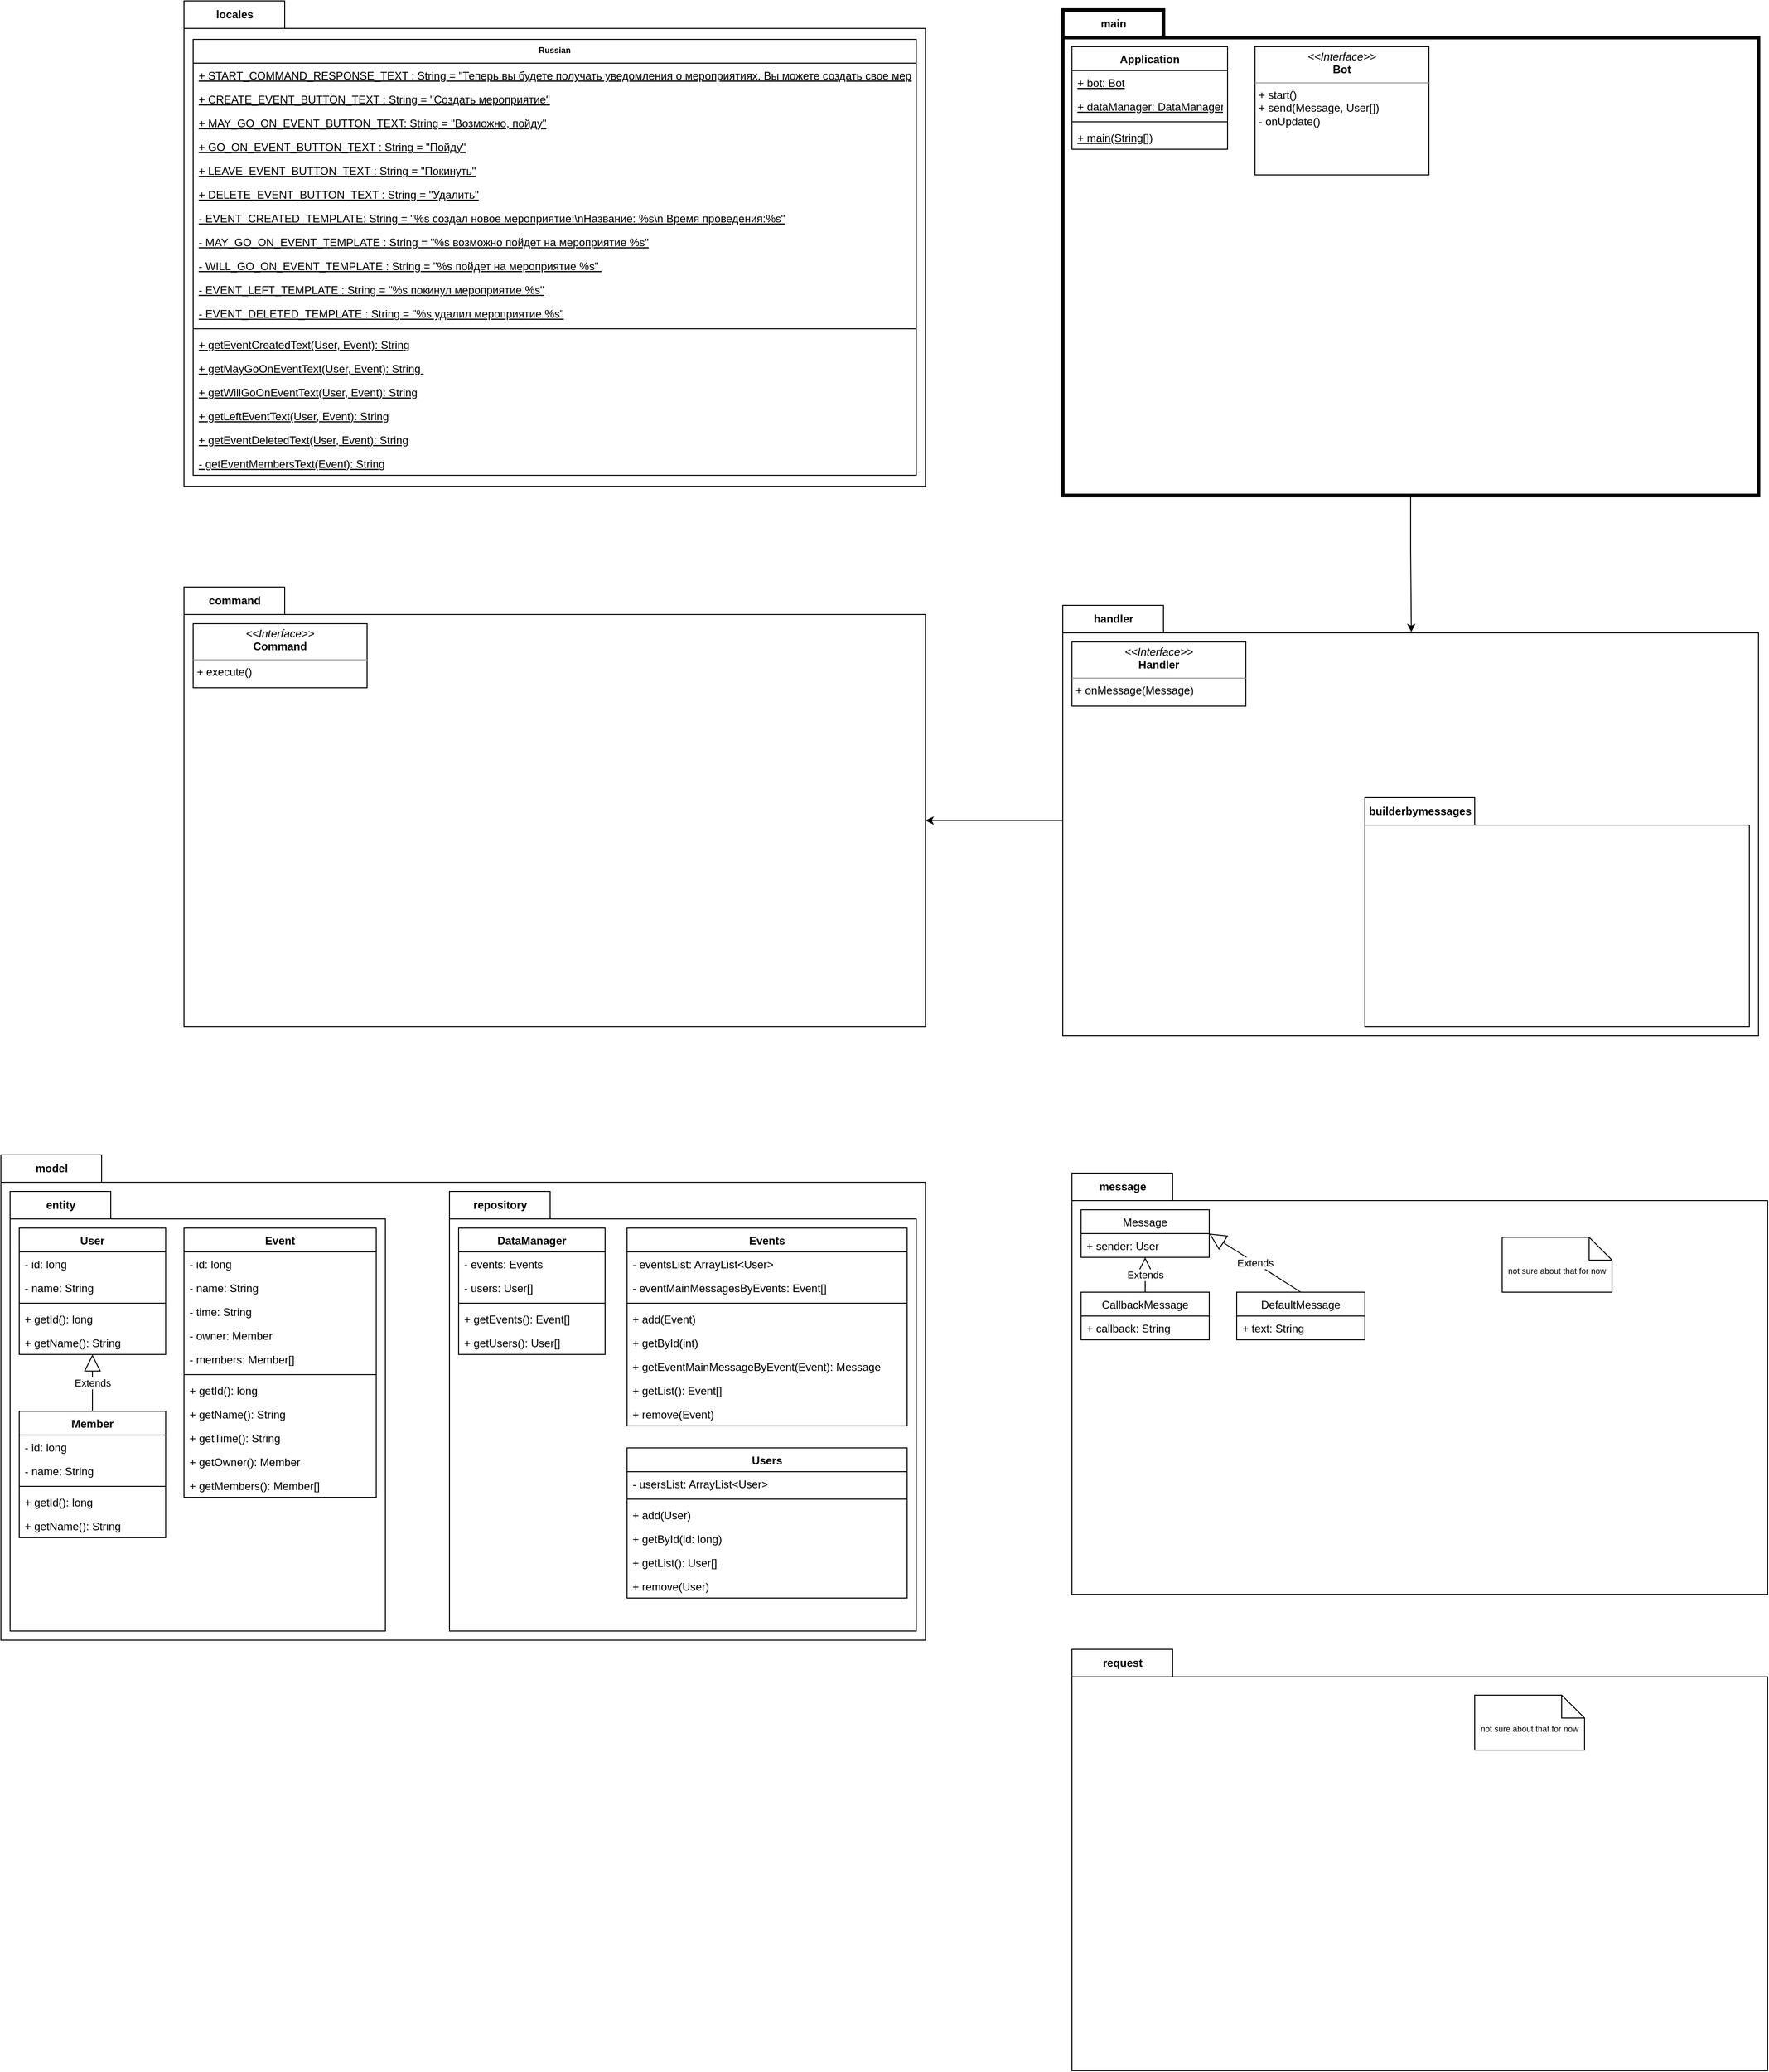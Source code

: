 <mxfile version="14.2.9" type="github">
  <diagram id="Xb4VBxsHIV5QUS3rKN3F" name="Page-1">
    <mxGraphModel dx="3552" dy="2756" grid="1" gridSize="10" guides="1" tooltips="1" connect="1" arrows="1" fold="1" page="1" pageScale="1" pageWidth="827" pageHeight="1169" math="0" shadow="0">
      <root>
        <mxCell id="0" />
        <mxCell id="1" parent="0" />
        <mxCell id="UDVTchjKbU1Y_iN-SW1D-1" value="model" style="shape=folder;fontStyle=1;tabWidth=110;tabHeight=30;tabPosition=left;html=1;boundedLbl=1;labelInHeader=1;container=1;collapsible=0;recursiveResize=0;" vertex="1" parent="1">
          <mxGeometry x="-440" y="480" width="1010" height="530" as="geometry" />
        </mxCell>
        <mxCell id="UDVTchjKbU1Y_iN-SW1D-7" value="repository" style="shape=folder;fontStyle=1;tabWidth=110;tabHeight=30;tabPosition=left;html=1;boundedLbl=1;labelInHeader=1;container=1;collapsible=0;recursiveResize=0;" vertex="1" parent="UDVTchjKbU1Y_iN-SW1D-1">
          <mxGeometry x="490" y="40" width="510" height="480" as="geometry" />
        </mxCell>
        <mxCell id="UDVTchjKbU1Y_iN-SW1D-129" value="DataManager" style="swimlane;fontStyle=1;align=center;verticalAlign=top;childLayout=stackLayout;horizontal=1;startSize=26;horizontalStack=0;resizeParent=1;resizeParentMax=0;resizeLast=0;collapsible=1;marginBottom=0;strokeWidth=1;gradientColor=none;" vertex="1" parent="UDVTchjKbU1Y_iN-SW1D-7">
          <mxGeometry x="10" y="40" width="160" height="138" as="geometry" />
        </mxCell>
        <mxCell id="UDVTchjKbU1Y_iN-SW1D-130" value="- events: Events" style="text;strokeColor=none;fillColor=none;align=left;verticalAlign=top;spacingLeft=4;spacingRight=4;overflow=hidden;rotatable=0;points=[[0,0.5],[1,0.5]];portConstraint=eastwest;fontStyle=0" vertex="1" parent="UDVTchjKbU1Y_iN-SW1D-129">
          <mxGeometry y="26" width="160" height="26" as="geometry" />
        </mxCell>
        <mxCell id="UDVTchjKbU1Y_iN-SW1D-131" value="- users: User[]" style="text;strokeColor=none;fillColor=none;align=left;verticalAlign=top;spacingLeft=4;spacingRight=4;overflow=hidden;rotatable=0;points=[[0,0.5],[1,0.5]];portConstraint=eastwest;fontStyle=0" vertex="1" parent="UDVTchjKbU1Y_iN-SW1D-129">
          <mxGeometry y="52" width="160" height="26" as="geometry" />
        </mxCell>
        <mxCell id="UDVTchjKbU1Y_iN-SW1D-132" value="" style="line;strokeWidth=1;fillColor=none;align=left;verticalAlign=middle;spacingTop=-1;spacingLeft=3;spacingRight=3;rotatable=0;labelPosition=right;points=[];portConstraint=eastwest;" vertex="1" parent="UDVTchjKbU1Y_iN-SW1D-129">
          <mxGeometry y="78" width="160" height="8" as="geometry" />
        </mxCell>
        <mxCell id="UDVTchjKbU1Y_iN-SW1D-133" value="+ getEvents(): Event[]" style="text;strokeColor=none;fillColor=none;align=left;verticalAlign=top;spacingLeft=4;spacingRight=4;overflow=hidden;rotatable=0;points=[[0,0.5],[1,0.5]];portConstraint=eastwest;fontStyle=0" vertex="1" parent="UDVTchjKbU1Y_iN-SW1D-129">
          <mxGeometry y="86" width="160" height="26" as="geometry" />
        </mxCell>
        <mxCell id="UDVTchjKbU1Y_iN-SW1D-134" value="+ getUsers(): User[]" style="text;strokeColor=none;fillColor=none;align=left;verticalAlign=top;spacingLeft=4;spacingRight=4;overflow=hidden;rotatable=0;points=[[0,0.5],[1,0.5]];portConstraint=eastwest;fontStyle=0" vertex="1" parent="UDVTchjKbU1Y_iN-SW1D-129">
          <mxGeometry y="112" width="160" height="26" as="geometry" />
        </mxCell>
        <mxCell id="UDVTchjKbU1Y_iN-SW1D-135" value="Events" style="swimlane;fontStyle=1;align=center;verticalAlign=top;childLayout=stackLayout;horizontal=1;startSize=26;horizontalStack=0;resizeParent=1;resizeParentMax=0;resizeLast=0;collapsible=1;marginBottom=0;strokeWidth=1;gradientColor=none;" vertex="1" parent="UDVTchjKbU1Y_iN-SW1D-7">
          <mxGeometry x="194" y="40" width="306" height="216" as="geometry" />
        </mxCell>
        <mxCell id="UDVTchjKbU1Y_iN-SW1D-136" value="- eventsList: ArrayList&lt;User&gt;" style="text;strokeColor=none;fillColor=none;align=left;verticalAlign=top;spacingLeft=4;spacingRight=4;overflow=hidden;rotatable=0;points=[[0,0.5],[1,0.5]];portConstraint=eastwest;fontStyle=0" vertex="1" parent="UDVTchjKbU1Y_iN-SW1D-135">
          <mxGeometry y="26" width="306" height="26" as="geometry" />
        </mxCell>
        <mxCell id="UDVTchjKbU1Y_iN-SW1D-141" value="- eventMainMessagesByEvents: Event[]" style="text;strokeColor=none;fillColor=none;align=left;verticalAlign=top;spacingLeft=4;spacingRight=4;overflow=hidden;rotatable=0;points=[[0,0.5],[1,0.5]];portConstraint=eastwest;fontStyle=0;labelBorderColor=none;" vertex="1" parent="UDVTchjKbU1Y_iN-SW1D-135">
          <mxGeometry y="52" width="306" height="26" as="geometry" />
        </mxCell>
        <mxCell id="UDVTchjKbU1Y_iN-SW1D-138" value="" style="line;strokeWidth=1;fillColor=none;align=left;verticalAlign=middle;spacingTop=-1;spacingLeft=3;spacingRight=3;rotatable=0;labelPosition=right;points=[];portConstraint=eastwest;" vertex="1" parent="UDVTchjKbU1Y_iN-SW1D-135">
          <mxGeometry y="78" width="306" height="8" as="geometry" />
        </mxCell>
        <mxCell id="UDVTchjKbU1Y_iN-SW1D-139" value="+ add(Event)" style="text;strokeColor=none;fillColor=none;align=left;verticalAlign=top;spacingLeft=4;spacingRight=4;overflow=hidden;rotatable=0;points=[[0,0.5],[1,0.5]];portConstraint=eastwest;fontStyle=0" vertex="1" parent="UDVTchjKbU1Y_iN-SW1D-135">
          <mxGeometry y="86" width="306" height="26" as="geometry" />
        </mxCell>
        <mxCell id="UDVTchjKbU1Y_iN-SW1D-162" value="+ getById(int)" style="text;strokeColor=none;fillColor=none;align=left;verticalAlign=top;spacingLeft=4;spacingRight=4;overflow=hidden;rotatable=0;points=[[0,0.5],[1,0.5]];portConstraint=eastwest;fontStyle=0" vertex="1" parent="UDVTchjKbU1Y_iN-SW1D-135">
          <mxGeometry y="112" width="306" height="26" as="geometry" />
        </mxCell>
        <mxCell id="UDVTchjKbU1Y_iN-SW1D-163" value="+ getEventMainMessageByEvent(Event): Message" style="text;strokeColor=none;fillColor=none;align=left;verticalAlign=top;spacingLeft=4;spacingRight=4;overflow=hidden;rotatable=0;points=[[0,0.5],[1,0.5]];portConstraint=eastwest;fontStyle=0" vertex="1" parent="UDVTchjKbU1Y_iN-SW1D-135">
          <mxGeometry y="138" width="306" height="26" as="geometry" />
        </mxCell>
        <mxCell id="UDVTchjKbU1Y_iN-SW1D-161" value="+ getList(): Event[]" style="text;strokeColor=none;fillColor=none;align=left;verticalAlign=top;spacingLeft=4;spacingRight=4;overflow=hidden;rotatable=0;points=[[0,0.5],[1,0.5]];portConstraint=eastwest;fontStyle=0" vertex="1" parent="UDVTchjKbU1Y_iN-SW1D-135">
          <mxGeometry y="164" width="306" height="26" as="geometry" />
        </mxCell>
        <mxCell id="UDVTchjKbU1Y_iN-SW1D-143" value="+ remove(Event)" style="text;strokeColor=none;fillColor=none;align=left;verticalAlign=top;spacingLeft=4;spacingRight=4;overflow=hidden;rotatable=0;points=[[0,0.5],[1,0.5]];portConstraint=eastwest;fontStyle=0" vertex="1" parent="UDVTchjKbU1Y_iN-SW1D-135">
          <mxGeometry y="190" width="306" height="26" as="geometry" />
        </mxCell>
        <mxCell id="UDVTchjKbU1Y_iN-SW1D-145" value="Users" style="swimlane;fontStyle=1;align=center;verticalAlign=top;childLayout=stackLayout;horizontal=1;startSize=26;horizontalStack=0;resizeParent=1;resizeParentMax=0;resizeLast=0;collapsible=1;marginBottom=0;strokeWidth=1;gradientColor=none;" vertex="1" parent="UDVTchjKbU1Y_iN-SW1D-7">
          <mxGeometry x="194" y="280" width="306" height="164" as="geometry" />
        </mxCell>
        <mxCell id="UDVTchjKbU1Y_iN-SW1D-146" value="- usersList: ArrayList&lt;User&gt;" style="text;strokeColor=none;fillColor=none;align=left;verticalAlign=top;spacingLeft=4;spacingRight=4;overflow=hidden;rotatable=0;points=[[0,0.5],[1,0.5]];portConstraint=eastwest;fontStyle=0" vertex="1" parent="UDVTchjKbU1Y_iN-SW1D-145">
          <mxGeometry y="26" width="306" height="26" as="geometry" />
        </mxCell>
        <mxCell id="UDVTchjKbU1Y_iN-SW1D-148" value="" style="line;strokeWidth=1;fillColor=none;align=left;verticalAlign=middle;spacingTop=-1;spacingLeft=3;spacingRight=3;rotatable=0;labelPosition=right;points=[];portConstraint=eastwest;" vertex="1" parent="UDVTchjKbU1Y_iN-SW1D-145">
          <mxGeometry y="52" width="306" height="8" as="geometry" />
        </mxCell>
        <mxCell id="UDVTchjKbU1Y_iN-SW1D-149" value="+ add(User)" style="text;strokeColor=none;fillColor=none;align=left;verticalAlign=top;spacingLeft=4;spacingRight=4;overflow=hidden;rotatable=0;points=[[0,0.5],[1,0.5]];portConstraint=eastwest;fontStyle=0" vertex="1" parent="UDVTchjKbU1Y_iN-SW1D-145">
          <mxGeometry y="60" width="306" height="26" as="geometry" />
        </mxCell>
        <mxCell id="UDVTchjKbU1Y_iN-SW1D-155" value="+ getById(id: long)" style="text;strokeColor=none;fillColor=none;align=left;verticalAlign=top;spacingLeft=4;spacingRight=4;overflow=hidden;rotatable=0;points=[[0,0.5],[1,0.5]];portConstraint=eastwest;fontStyle=0" vertex="1" parent="UDVTchjKbU1Y_iN-SW1D-145">
          <mxGeometry y="86" width="306" height="26" as="geometry" />
        </mxCell>
        <mxCell id="UDVTchjKbU1Y_iN-SW1D-160" value="+ getList(): User[]" style="text;strokeColor=none;fillColor=none;align=left;verticalAlign=top;spacingLeft=4;spacingRight=4;overflow=hidden;rotatable=0;points=[[0,0.5],[1,0.5]];portConstraint=eastwest;fontStyle=0" vertex="1" parent="UDVTchjKbU1Y_iN-SW1D-145">
          <mxGeometry y="112" width="306" height="26" as="geometry" />
        </mxCell>
        <mxCell id="UDVTchjKbU1Y_iN-SW1D-152" value="+ remove(User)" style="text;strokeColor=none;fillColor=none;align=left;verticalAlign=top;spacingLeft=4;spacingRight=4;overflow=hidden;rotatable=0;points=[[0,0.5],[1,0.5]];portConstraint=eastwest;fontStyle=0" vertex="1" parent="UDVTchjKbU1Y_iN-SW1D-145">
          <mxGeometry y="138" width="306" height="26" as="geometry" />
        </mxCell>
        <mxCell id="UDVTchjKbU1Y_iN-SW1D-6" value="entity" style="shape=folder;fontStyle=1;tabWidth=110;tabHeight=30;tabPosition=left;html=1;boundedLbl=1;labelInHeader=1;container=1;collapsible=0;recursiveResize=0;" vertex="1" parent="UDVTchjKbU1Y_iN-SW1D-1">
          <mxGeometry x="10" y="40" width="410" height="480" as="geometry" />
        </mxCell>
        <mxCell id="UDVTchjKbU1Y_iN-SW1D-54" value="User" style="swimlane;fontStyle=1;align=center;verticalAlign=top;childLayout=stackLayout;horizontal=1;startSize=26;horizontalStack=0;resizeParent=1;resizeParentMax=0;resizeLast=0;collapsible=1;marginBottom=0;strokeWidth=1;gradientColor=none;" vertex="1" parent="UDVTchjKbU1Y_iN-SW1D-6">
          <mxGeometry x="10" y="40" width="160" height="138" as="geometry" />
        </mxCell>
        <mxCell id="UDVTchjKbU1Y_iN-SW1D-55" value="- id: long" style="text;strokeColor=none;fillColor=none;align=left;verticalAlign=top;spacingLeft=4;spacingRight=4;overflow=hidden;rotatable=0;points=[[0,0.5],[1,0.5]];portConstraint=eastwest;fontStyle=0" vertex="1" parent="UDVTchjKbU1Y_iN-SW1D-54">
          <mxGeometry y="26" width="160" height="26" as="geometry" />
        </mxCell>
        <mxCell id="UDVTchjKbU1Y_iN-SW1D-59" value="- name: String" style="text;strokeColor=none;fillColor=none;align=left;verticalAlign=top;spacingLeft=4;spacingRight=4;overflow=hidden;rotatable=0;points=[[0,0.5],[1,0.5]];portConstraint=eastwest;fontStyle=0" vertex="1" parent="UDVTchjKbU1Y_iN-SW1D-54">
          <mxGeometry y="52" width="160" height="26" as="geometry" />
        </mxCell>
        <mxCell id="UDVTchjKbU1Y_iN-SW1D-57" value="" style="line;strokeWidth=1;fillColor=none;align=left;verticalAlign=middle;spacingTop=-1;spacingLeft=3;spacingRight=3;rotatable=0;labelPosition=right;points=[];portConstraint=eastwest;" vertex="1" parent="UDVTchjKbU1Y_iN-SW1D-54">
          <mxGeometry y="78" width="160" height="8" as="geometry" />
        </mxCell>
        <mxCell id="UDVTchjKbU1Y_iN-SW1D-58" value="+ getId(): long" style="text;strokeColor=none;fillColor=none;align=left;verticalAlign=top;spacingLeft=4;spacingRight=4;overflow=hidden;rotatable=0;points=[[0,0.5],[1,0.5]];portConstraint=eastwest;fontStyle=0" vertex="1" parent="UDVTchjKbU1Y_iN-SW1D-54">
          <mxGeometry y="86" width="160" height="26" as="geometry" />
        </mxCell>
        <mxCell id="UDVTchjKbU1Y_iN-SW1D-62" value="+ getName(): String" style="text;strokeColor=none;fillColor=none;align=left;verticalAlign=top;spacingLeft=4;spacingRight=4;overflow=hidden;rotatable=0;points=[[0,0.5],[1,0.5]];portConstraint=eastwest;fontStyle=0" vertex="1" parent="UDVTchjKbU1Y_iN-SW1D-54">
          <mxGeometry y="112" width="160" height="26" as="geometry" />
        </mxCell>
        <mxCell id="UDVTchjKbU1Y_iN-SW1D-63" value="Event" style="swimlane;fontStyle=1;align=center;verticalAlign=top;childLayout=stackLayout;horizontal=1;startSize=26;horizontalStack=0;resizeParent=1;resizeParentMax=0;resizeLast=0;collapsible=1;marginBottom=0;strokeWidth=1;gradientColor=none;" vertex="1" parent="UDVTchjKbU1Y_iN-SW1D-6">
          <mxGeometry x="190" y="40" width="210" height="294" as="geometry">
            <mxRectangle x="190" y="40" width="60" height="26" as="alternateBounds" />
          </mxGeometry>
        </mxCell>
        <mxCell id="UDVTchjKbU1Y_iN-SW1D-64" value="- id: long" style="text;strokeColor=none;fillColor=none;align=left;verticalAlign=top;spacingLeft=4;spacingRight=4;overflow=hidden;rotatable=0;points=[[0,0.5],[1,0.5]];portConstraint=eastwest;fontStyle=0" vertex="1" parent="UDVTchjKbU1Y_iN-SW1D-63">
          <mxGeometry y="26" width="210" height="26" as="geometry" />
        </mxCell>
        <mxCell id="UDVTchjKbU1Y_iN-SW1D-65" value="- name: String" style="text;strokeColor=none;fillColor=none;align=left;verticalAlign=top;spacingLeft=4;spacingRight=4;overflow=hidden;rotatable=0;points=[[0,0.5],[1,0.5]];portConstraint=eastwest;fontStyle=0" vertex="1" parent="UDVTchjKbU1Y_iN-SW1D-63">
          <mxGeometry y="52" width="210" height="26" as="geometry" />
        </mxCell>
        <mxCell id="UDVTchjKbU1Y_iN-SW1D-69" value="- time: String" style="text;strokeColor=none;fillColor=none;align=left;verticalAlign=top;spacingLeft=4;spacingRight=4;overflow=hidden;rotatable=0;points=[[0,0.5],[1,0.5]];portConstraint=eastwest;fontStyle=0" vertex="1" parent="UDVTchjKbU1Y_iN-SW1D-63">
          <mxGeometry y="78" width="210" height="26" as="geometry" />
        </mxCell>
        <mxCell id="UDVTchjKbU1Y_iN-SW1D-70" value="- owner: Member" style="text;strokeColor=none;fillColor=none;align=left;verticalAlign=top;spacingLeft=4;spacingRight=4;overflow=hidden;rotatable=0;points=[[0,0.5],[1,0.5]];portConstraint=eastwest;fontStyle=0" vertex="1" parent="UDVTchjKbU1Y_iN-SW1D-63">
          <mxGeometry y="104" width="210" height="26" as="geometry" />
        </mxCell>
        <mxCell id="UDVTchjKbU1Y_iN-SW1D-90" value="- members: Member[]" style="text;strokeColor=none;fillColor=none;align=left;verticalAlign=top;spacingLeft=4;spacingRight=4;overflow=hidden;rotatable=0;points=[[0,0.5],[1,0.5]];portConstraint=eastwest;fontStyle=0" vertex="1" parent="UDVTchjKbU1Y_iN-SW1D-63">
          <mxGeometry y="130" width="210" height="26" as="geometry" />
        </mxCell>
        <mxCell id="UDVTchjKbU1Y_iN-SW1D-66" value="" style="line;strokeWidth=1;fillColor=none;align=left;verticalAlign=middle;spacingTop=-1;spacingLeft=3;spacingRight=3;rotatable=0;labelPosition=right;points=[];portConstraint=eastwest;" vertex="1" parent="UDVTchjKbU1Y_iN-SW1D-63">
          <mxGeometry y="156" width="210" height="8" as="geometry" />
        </mxCell>
        <mxCell id="UDVTchjKbU1Y_iN-SW1D-67" value="+ getId(): long" style="text;strokeColor=none;fillColor=none;align=left;verticalAlign=top;spacingLeft=4;spacingRight=4;overflow=hidden;rotatable=0;points=[[0,0.5],[1,0.5]];portConstraint=eastwest;fontStyle=0" vertex="1" parent="UDVTchjKbU1Y_iN-SW1D-63">
          <mxGeometry y="164" width="210" height="26" as="geometry" />
        </mxCell>
        <mxCell id="UDVTchjKbU1Y_iN-SW1D-68" value="+ getName(): String" style="text;strokeColor=none;fillColor=none;align=left;verticalAlign=top;spacingLeft=4;spacingRight=4;overflow=hidden;rotatable=0;points=[[0,0.5],[1,0.5]];portConstraint=eastwest;fontStyle=0" vertex="1" parent="UDVTchjKbU1Y_iN-SW1D-63">
          <mxGeometry y="190" width="210" height="26" as="geometry" />
        </mxCell>
        <mxCell id="UDVTchjKbU1Y_iN-SW1D-91" value="+ getTime(): String" style="text;strokeColor=none;fillColor=none;align=left;verticalAlign=top;spacingLeft=4;spacingRight=4;overflow=hidden;rotatable=0;points=[[0,0.5],[1,0.5]];portConstraint=eastwest;fontStyle=0" vertex="1" parent="UDVTchjKbU1Y_iN-SW1D-63">
          <mxGeometry y="216" width="210" height="26" as="geometry" />
        </mxCell>
        <mxCell id="UDVTchjKbU1Y_iN-SW1D-92" value="+ getOwner(): Member" style="text;strokeColor=none;fillColor=none;align=left;verticalAlign=top;spacingLeft=4;spacingRight=4;overflow=hidden;rotatable=0;points=[[0,0.5],[1,0.5]];portConstraint=eastwest;fontStyle=0" vertex="1" parent="UDVTchjKbU1Y_iN-SW1D-63">
          <mxGeometry y="242" width="210" height="26" as="geometry" />
        </mxCell>
        <mxCell id="UDVTchjKbU1Y_iN-SW1D-93" value="+ getMembers(): Member[]" style="text;strokeColor=none;fillColor=none;align=left;verticalAlign=top;spacingLeft=4;spacingRight=4;overflow=hidden;rotatable=0;points=[[0,0.5],[1,0.5]];portConstraint=eastwest;fontStyle=0" vertex="1" parent="UDVTchjKbU1Y_iN-SW1D-63">
          <mxGeometry y="268" width="210" height="26" as="geometry" />
        </mxCell>
        <mxCell id="UDVTchjKbU1Y_iN-SW1D-108" value="Member" style="swimlane;fontStyle=1;align=center;verticalAlign=top;childLayout=stackLayout;horizontal=1;startSize=26;horizontalStack=0;resizeParent=1;resizeParentMax=0;resizeLast=0;collapsible=1;marginBottom=0;strokeWidth=1;gradientColor=none;" vertex="1" parent="UDVTchjKbU1Y_iN-SW1D-6">
          <mxGeometry x="10" y="240" width="160" height="138" as="geometry" />
        </mxCell>
        <mxCell id="UDVTchjKbU1Y_iN-SW1D-109" value="- id: long" style="text;strokeColor=none;fillColor=none;align=left;verticalAlign=top;spacingLeft=4;spacingRight=4;overflow=hidden;rotatable=0;points=[[0,0.5],[1,0.5]];portConstraint=eastwest;fontStyle=0" vertex="1" parent="UDVTchjKbU1Y_iN-SW1D-108">
          <mxGeometry y="26" width="160" height="26" as="geometry" />
        </mxCell>
        <mxCell id="UDVTchjKbU1Y_iN-SW1D-110" value="- name: String" style="text;strokeColor=none;fillColor=none;align=left;verticalAlign=top;spacingLeft=4;spacingRight=4;overflow=hidden;rotatable=0;points=[[0,0.5],[1,0.5]];portConstraint=eastwest;fontStyle=0" vertex="1" parent="UDVTchjKbU1Y_iN-SW1D-108">
          <mxGeometry y="52" width="160" height="26" as="geometry" />
        </mxCell>
        <mxCell id="UDVTchjKbU1Y_iN-SW1D-111" value="" style="line;strokeWidth=1;fillColor=none;align=left;verticalAlign=middle;spacingTop=-1;spacingLeft=3;spacingRight=3;rotatable=0;labelPosition=right;points=[];portConstraint=eastwest;" vertex="1" parent="UDVTchjKbU1Y_iN-SW1D-108">
          <mxGeometry y="78" width="160" height="8" as="geometry" />
        </mxCell>
        <mxCell id="UDVTchjKbU1Y_iN-SW1D-112" value="+ getId(): long" style="text;strokeColor=none;fillColor=none;align=left;verticalAlign=top;spacingLeft=4;spacingRight=4;overflow=hidden;rotatable=0;points=[[0,0.5],[1,0.5]];portConstraint=eastwest;fontStyle=0" vertex="1" parent="UDVTchjKbU1Y_iN-SW1D-108">
          <mxGeometry y="86" width="160" height="26" as="geometry" />
        </mxCell>
        <mxCell id="UDVTchjKbU1Y_iN-SW1D-113" value="+ getName(): String" style="text;strokeColor=none;fillColor=none;align=left;verticalAlign=top;spacingLeft=4;spacingRight=4;overflow=hidden;rotatable=0;points=[[0,0.5],[1,0.5]];portConstraint=eastwest;fontStyle=0" vertex="1" parent="UDVTchjKbU1Y_iN-SW1D-108">
          <mxGeometry y="112" width="160" height="26" as="geometry" />
        </mxCell>
        <mxCell id="UDVTchjKbU1Y_iN-SW1D-116" value="Extends" style="endArrow=block;endSize=16;endFill=0;html=1;exitX=0.5;exitY=0;exitDx=0;exitDy=0;entryX=0.5;entryY=1;entryDx=0;entryDy=0;" edge="1" parent="UDVTchjKbU1Y_iN-SW1D-6" source="UDVTchjKbU1Y_iN-SW1D-108" target="UDVTchjKbU1Y_iN-SW1D-54">
          <mxGeometry width="160" relative="1" as="geometry">
            <mxPoint x="150" y="190" as="sourcePoint" />
            <mxPoint x="310" y="190" as="targetPoint" />
          </mxGeometry>
        </mxCell>
        <mxCell id="UDVTchjKbU1Y_iN-SW1D-3" value="command" style="shape=folder;fontStyle=1;tabWidth=110;tabHeight=30;tabPosition=left;html=1;boundedLbl=1;labelInHeader=1;container=1;collapsible=0;recursiveResize=0;" vertex="1" parent="1">
          <mxGeometry x="-240" y="-140" width="810" height="480" as="geometry" />
        </mxCell>
        <mxCell id="UDVTchjKbU1Y_iN-SW1D-42" value="&lt;p style=&quot;margin: 0px ; margin-top: 4px ; text-align: center&quot;&gt;&lt;i&gt;&amp;lt;&amp;lt;Interface&amp;gt;&amp;gt;&lt;/i&gt;&lt;br&gt;&lt;b&gt;Command&lt;/b&gt;&lt;/p&gt;&lt;hr size=&quot;1&quot;&gt;&lt;p style=&quot;margin: 0px ; margin-left: 4px&quot;&gt;&lt;/p&gt;&lt;p style=&quot;margin: 0px ; margin-left: 4px&quot;&gt;+ execute()&lt;/p&gt;" style="verticalAlign=top;align=left;overflow=fill;fontSize=12;fontFamily=Helvetica;html=1;strokeWidth=1;gradientColor=none;" vertex="1" parent="UDVTchjKbU1Y_iN-SW1D-3">
          <mxGeometry x="10" y="40" width="190" height="70" as="geometry" />
        </mxCell>
        <mxCell id="UDVTchjKbU1Y_iN-SW1D-4" value="message" style="shape=folder;fontStyle=1;tabWidth=110;tabHeight=30;tabPosition=left;html=1;boundedLbl=1;labelInHeader=1;container=1;collapsible=0;recursiveResize=0;" vertex="1" parent="1">
          <mxGeometry x="730" y="500" width="760" height="460" as="geometry" />
        </mxCell>
        <mxCell id="UDVTchjKbU1Y_iN-SW1D-27" value="Message" style="swimlane;fontStyle=0;childLayout=stackLayout;horizontal=1;startSize=26;fillColor=none;horizontalStack=0;resizeParent=1;resizeParentMax=0;resizeLast=0;collapsible=1;marginBottom=0;strokeWidth=1;" vertex="1" parent="UDVTchjKbU1Y_iN-SW1D-4">
          <mxGeometry x="10" y="40" width="140" height="52" as="geometry" />
        </mxCell>
        <mxCell id="UDVTchjKbU1Y_iN-SW1D-28" value="+ sender: User" style="text;strokeColor=none;fillColor=none;align=left;verticalAlign=top;spacingLeft=4;spacingRight=4;overflow=hidden;rotatable=0;points=[[0,0.5],[1,0.5]];portConstraint=eastwest;" vertex="1" parent="UDVTchjKbU1Y_iN-SW1D-27">
          <mxGeometry y="26" width="140" height="26" as="geometry" />
        </mxCell>
        <mxCell id="UDVTchjKbU1Y_iN-SW1D-31" value="DefaultMessage" style="swimlane;fontStyle=0;childLayout=stackLayout;horizontal=1;startSize=26;fillColor=none;horizontalStack=0;resizeParent=1;resizeParentMax=0;resizeLast=0;collapsible=1;marginBottom=0;strokeWidth=1;" vertex="1" parent="UDVTchjKbU1Y_iN-SW1D-4">
          <mxGeometry x="180" y="130" width="140" height="52" as="geometry" />
        </mxCell>
        <mxCell id="UDVTchjKbU1Y_iN-SW1D-33" value="+ text: String" style="text;strokeColor=none;fillColor=none;align=left;verticalAlign=top;spacingLeft=4;spacingRight=4;overflow=hidden;rotatable=0;points=[[0,0.5],[1,0.5]];portConstraint=eastwest;" vertex="1" parent="UDVTchjKbU1Y_iN-SW1D-31">
          <mxGeometry y="26" width="140" height="26" as="geometry" />
        </mxCell>
        <mxCell id="UDVTchjKbU1Y_iN-SW1D-35" value="CallbackMessage" style="swimlane;fontStyle=0;childLayout=stackLayout;horizontal=1;startSize=26;fillColor=none;horizontalStack=0;resizeParent=1;resizeParentMax=0;resizeLast=0;collapsible=1;marginBottom=0;strokeWidth=1;" vertex="1" parent="UDVTchjKbU1Y_iN-SW1D-4">
          <mxGeometry x="10" y="130" width="140" height="52" as="geometry" />
        </mxCell>
        <mxCell id="UDVTchjKbU1Y_iN-SW1D-37" value="+ callback: String" style="text;strokeColor=none;fillColor=none;align=left;verticalAlign=top;spacingLeft=4;spacingRight=4;overflow=hidden;rotatable=0;points=[[0,0.5],[1,0.5]];portConstraint=eastwest;" vertex="1" parent="UDVTchjKbU1Y_iN-SW1D-35">
          <mxGeometry y="26" width="140" height="26" as="geometry" />
        </mxCell>
        <mxCell id="UDVTchjKbU1Y_iN-SW1D-39" value="Extends" style="endArrow=block;endSize=16;endFill=0;html=1;exitX=0.5;exitY=0;exitDx=0;exitDy=0;entryX=1;entryY=0.5;entryDx=0;entryDy=0;" edge="1" parent="UDVTchjKbU1Y_iN-SW1D-4" source="UDVTchjKbU1Y_iN-SW1D-31" target="UDVTchjKbU1Y_iN-SW1D-27">
          <mxGeometry width="160" relative="1" as="geometry">
            <mxPoint x="240" y="65.76" as="sourcePoint" />
            <mxPoint x="400" y="65.76" as="targetPoint" />
          </mxGeometry>
        </mxCell>
        <mxCell id="UDVTchjKbU1Y_iN-SW1D-40" value="Extends" style="endArrow=block;endSize=16;endFill=0;html=1;exitX=0.5;exitY=0;exitDx=0;exitDy=0;entryX=0.5;entryY=1;entryDx=0;entryDy=0;" edge="1" parent="UDVTchjKbU1Y_iN-SW1D-4" source="UDVTchjKbU1Y_iN-SW1D-35" target="UDVTchjKbU1Y_iN-SW1D-27">
          <mxGeometry width="160" relative="1" as="geometry">
            <mxPoint x="260" y="130" as="sourcePoint" />
            <mxPoint x="160" y="76.0" as="targetPoint" />
          </mxGeometry>
        </mxCell>
        <mxCell id="UDVTchjKbU1Y_iN-SW1D-164" value="not sure about that for now" style="shape=note2;boundedLbl=1;whiteSpace=wrap;html=1;size=25;verticalAlign=top;align=center;strokeWidth=1;gradientColor=none;fontSize=9;" vertex="1" parent="UDVTchjKbU1Y_iN-SW1D-4">
          <mxGeometry x="470" y="70" width="120" height="60" as="geometry" />
        </mxCell>
        <mxCell id="UDVTchjKbU1Y_iN-SW1D-21" style="edgeStyle=orthogonalEdgeStyle;rounded=0;orthogonalLoop=1;jettySize=auto;html=1;entryX=0;entryY=0;entryDx=810;entryDy=255;entryPerimeter=0;" edge="1" parent="1" source="UDVTchjKbU1Y_iN-SW1D-5" target="UDVTchjKbU1Y_iN-SW1D-3">
          <mxGeometry relative="1" as="geometry" />
        </mxCell>
        <mxCell id="UDVTchjKbU1Y_iN-SW1D-5" value="handler" style="shape=folder;fontStyle=1;tabWidth=110;tabHeight=30;tabPosition=left;html=1;boundedLbl=1;labelInHeader=1;container=1;collapsible=0;recursiveResize=0;" vertex="1" parent="1">
          <mxGeometry x="720" y="-120" width="760" height="470" as="geometry" />
        </mxCell>
        <mxCell id="UDVTchjKbU1Y_iN-SW1D-12" value="builderbymessages" style="shape=folder;fontStyle=1;tabWidth=120;tabHeight=30;tabPosition=left;html=1;boundedLbl=1;labelInHeader=1;container=1;collapsible=0;recursiveResize=0;" vertex="1" parent="UDVTchjKbU1Y_iN-SW1D-5">
          <mxGeometry x="330" y="210" width="420" height="250" as="geometry" />
        </mxCell>
        <mxCell id="UDVTchjKbU1Y_iN-SW1D-26" value="&lt;p style=&quot;margin: 0px ; margin-top: 4px ; text-align: center&quot;&gt;&lt;i&gt;&amp;lt;&amp;lt;Interface&amp;gt;&amp;gt;&lt;/i&gt;&lt;br&gt;&lt;b&gt;Handler&lt;/b&gt;&lt;/p&gt;&lt;hr size=&quot;1&quot;&gt;&lt;p style=&quot;margin: 0px ; margin-left: 4px&quot;&gt;&lt;span&gt;+ onMessage(Message)&lt;/span&gt;&lt;br&gt;&lt;/p&gt;" style="verticalAlign=top;align=left;overflow=fill;fontSize=12;fontFamily=Helvetica;html=1;strokeWidth=1;gradientColor=none;" vertex="1" parent="UDVTchjKbU1Y_iN-SW1D-5">
          <mxGeometry x="10" y="40" width="190" height="70" as="geometry" />
        </mxCell>
        <mxCell id="UDVTchjKbU1Y_iN-SW1D-16" value="locales" style="shape=folder;fontStyle=1;tabWidth=110;tabHeight=30;tabPosition=left;html=1;boundedLbl=1;labelInHeader=1;container=1;collapsible=0;recursiveResize=0;" vertex="1" parent="1">
          <mxGeometry x="-240" y="-780" width="810" height="530" as="geometry" />
        </mxCell>
        <mxCell id="UDVTchjKbU1Y_iN-SW1D-172" value="Russian" style="swimlane;fontStyle=1;align=center;verticalAlign=top;childLayout=stackLayout;horizontal=1;startSize=26;horizontalStack=0;resizeParent=1;resizeParentMax=0;resizeLast=0;collapsible=1;marginBottom=0;strokeWidth=1;gradientColor=none;fontSize=9;" vertex="1" parent="UDVTchjKbU1Y_iN-SW1D-16">
          <mxGeometry x="10" y="42" width="790" height="476" as="geometry" />
        </mxCell>
        <mxCell id="UDVTchjKbU1Y_iN-SW1D-173" value="+ START_COMMAND_RESPONSE_TEXT : String = &quot;Теперь вы будете получать уведомления о мероприятиях. Вы можете создать свое мероприятие используя кнопку \&quot;Создать мероприятие\&quot;" style="text;strokeColor=none;fillColor=none;align=left;verticalAlign=top;spacingLeft=4;spacingRight=4;overflow=hidden;rotatable=0;points=[[0,0.5],[1,0.5]];portConstraint=eastwest;fontStyle=4" vertex="1" parent="UDVTchjKbU1Y_iN-SW1D-172">
          <mxGeometry y="26" width="790" height="26" as="geometry" />
        </mxCell>
        <mxCell id="UDVTchjKbU1Y_iN-SW1D-176" value="+ CREATE_EVENT_BUTTON_TEXT : String = &quot;Создать мероприятие&quot;" style="text;strokeColor=none;fillColor=none;align=left;verticalAlign=top;spacingLeft=4;spacingRight=4;overflow=hidden;rotatable=0;points=[[0,0.5],[1,0.5]];portConstraint=eastwest;fontStyle=4" vertex="1" parent="UDVTchjKbU1Y_iN-SW1D-172">
          <mxGeometry y="52" width="790" height="26" as="geometry" />
        </mxCell>
        <mxCell id="UDVTchjKbU1Y_iN-SW1D-180" value="+ MAY_GO_ON_EVENT_BUTTON_TEXT: String = &quot;Возможно, пойду&quot;" style="text;strokeColor=none;fillColor=none;align=left;verticalAlign=top;spacingLeft=4;spacingRight=4;overflow=hidden;rotatable=0;points=[[0,0.5],[1,0.5]];portConstraint=eastwest;fontStyle=4" vertex="1" parent="UDVTchjKbU1Y_iN-SW1D-172">
          <mxGeometry y="78" width="790" height="26" as="geometry" />
        </mxCell>
        <mxCell id="UDVTchjKbU1Y_iN-SW1D-179" value="+ GO_ON_EVENT_BUTTON_TEXT : String = &quot;Пойду&quot;" style="text;strokeColor=none;fillColor=none;align=left;verticalAlign=top;spacingLeft=4;spacingRight=4;overflow=hidden;rotatable=0;points=[[0,0.5],[1,0.5]];portConstraint=eastwest;fontStyle=4" vertex="1" parent="UDVTchjKbU1Y_iN-SW1D-172">
          <mxGeometry y="104" width="790" height="26" as="geometry" />
        </mxCell>
        <mxCell id="UDVTchjKbU1Y_iN-SW1D-178" value="+ LEAVE_EVENT_BUTTON_TEXT : String = &quot;Покинуть&quot;" style="text;strokeColor=none;fillColor=none;align=left;verticalAlign=top;spacingLeft=4;spacingRight=4;overflow=hidden;rotatable=0;points=[[0,0.5],[1,0.5]];portConstraint=eastwest;fontStyle=4" vertex="1" parent="UDVTchjKbU1Y_iN-SW1D-172">
          <mxGeometry y="130" width="790" height="26" as="geometry" />
        </mxCell>
        <mxCell id="UDVTchjKbU1Y_iN-SW1D-177" value="+ DELETE_EVENT_BUTTON_TEXT : String = &quot;Удалить&quot;" style="text;strokeColor=none;fillColor=none;align=left;verticalAlign=top;spacingLeft=4;spacingRight=4;overflow=hidden;rotatable=0;points=[[0,0.5],[1,0.5]];portConstraint=eastwest;fontStyle=4" vertex="1" parent="UDVTchjKbU1Y_iN-SW1D-172">
          <mxGeometry y="156" width="790" height="26" as="geometry" />
        </mxCell>
        <mxCell id="UDVTchjKbU1Y_iN-SW1D-184" value="- EVENT_CREATED_TEMPLATE: String = &quot;%s создал новое мероприятие!\nНазвание: %s\n Время проведения:%s&quot;" style="text;strokeColor=none;fillColor=none;align=left;verticalAlign=top;spacingLeft=4;spacingRight=4;overflow=hidden;rotatable=0;points=[[0,0.5],[1,0.5]];portConstraint=eastwest;fontStyle=4" vertex="1" parent="UDVTchjKbU1Y_iN-SW1D-172">
          <mxGeometry y="182" width="790" height="26" as="geometry" />
        </mxCell>
        <mxCell id="UDVTchjKbU1Y_iN-SW1D-182" value="- MAY_GO_ON_EVENT_TEMPLATE : String = &quot;%s возможно пойдет на мероприятие %s&quot;" style="text;strokeColor=none;fillColor=none;align=left;verticalAlign=top;spacingLeft=4;spacingRight=4;overflow=hidden;rotatable=0;points=[[0,0.5],[1,0.5]];portConstraint=eastwest;fontStyle=4" vertex="1" parent="UDVTchjKbU1Y_iN-SW1D-172">
          <mxGeometry y="208" width="790" height="26" as="geometry" />
        </mxCell>
        <mxCell id="UDVTchjKbU1Y_iN-SW1D-181" value="- WILL_GO_ON_EVENT_TEMPLATE : String = &quot;%s пойдет на мероприятие %s&quot; " style="text;strokeColor=none;fillColor=none;align=left;verticalAlign=top;spacingLeft=4;spacingRight=4;overflow=hidden;rotatable=0;points=[[0,0.5],[1,0.5]];portConstraint=eastwest;fontStyle=4" vertex="1" parent="UDVTchjKbU1Y_iN-SW1D-172">
          <mxGeometry y="234" width="790" height="26" as="geometry" />
        </mxCell>
        <mxCell id="UDVTchjKbU1Y_iN-SW1D-183" value="- EVENT_LEFT_TEMPLATE : String = &quot;%s покинул мероприятие %s&quot;" style="text;strokeColor=none;fillColor=none;align=left;verticalAlign=top;spacingLeft=4;spacingRight=4;overflow=hidden;rotatable=0;points=[[0,0.5],[1,0.5]];portConstraint=eastwest;fontStyle=4" vertex="1" parent="UDVTchjKbU1Y_iN-SW1D-172">
          <mxGeometry y="260" width="790" height="26" as="geometry" />
        </mxCell>
        <mxCell id="UDVTchjKbU1Y_iN-SW1D-185" value="- EVENT_DELETED_TEMPLATE : String = &quot;%s удалил мероприятие %s&quot;" style="text;strokeColor=none;fillColor=none;align=left;verticalAlign=top;spacingLeft=4;spacingRight=4;overflow=hidden;rotatable=0;points=[[0,0.5],[1,0.5]];portConstraint=eastwest;fontStyle=4" vertex="1" parent="UDVTchjKbU1Y_iN-SW1D-172">
          <mxGeometry y="286" width="790" height="26" as="geometry" />
        </mxCell>
        <mxCell id="UDVTchjKbU1Y_iN-SW1D-174" value="" style="line;strokeWidth=1;fillColor=none;align=left;verticalAlign=middle;spacingTop=-1;spacingLeft=3;spacingRight=3;rotatable=0;labelPosition=right;points=[];portConstraint=eastwest;" vertex="1" parent="UDVTchjKbU1Y_iN-SW1D-172">
          <mxGeometry y="312" width="790" height="8" as="geometry" />
        </mxCell>
        <mxCell id="UDVTchjKbU1Y_iN-SW1D-175" value="+ getEventCreatedText(User, Event): String" style="text;strokeColor=none;fillColor=none;align=left;verticalAlign=top;spacingLeft=4;spacingRight=4;overflow=hidden;rotatable=0;points=[[0,0.5],[1,0.5]];portConstraint=eastwest;fontStyle=4" vertex="1" parent="UDVTchjKbU1Y_iN-SW1D-172">
          <mxGeometry y="320" width="790" height="26" as="geometry" />
        </mxCell>
        <mxCell id="UDVTchjKbU1Y_iN-SW1D-186" value="+ getMayGoOnEventText(User, Event): String " style="text;strokeColor=none;fillColor=none;align=left;verticalAlign=top;spacingLeft=4;spacingRight=4;overflow=hidden;rotatable=0;points=[[0,0.5],[1,0.5]];portConstraint=eastwest;fontStyle=4" vertex="1" parent="UDVTchjKbU1Y_iN-SW1D-172">
          <mxGeometry y="346" width="790" height="26" as="geometry" />
        </mxCell>
        <mxCell id="UDVTchjKbU1Y_iN-SW1D-189" value="+ getWillGoOnEventText(User, Event): String" style="text;strokeColor=none;fillColor=none;align=left;verticalAlign=top;spacingLeft=4;spacingRight=4;overflow=hidden;rotatable=0;points=[[0,0.5],[1,0.5]];portConstraint=eastwest;fontStyle=4" vertex="1" parent="UDVTchjKbU1Y_iN-SW1D-172">
          <mxGeometry y="372" width="790" height="26" as="geometry" />
        </mxCell>
        <mxCell id="UDVTchjKbU1Y_iN-SW1D-187" value="+ getLeftEventText(User, Event): String" style="text;strokeColor=none;fillColor=none;align=left;verticalAlign=top;spacingLeft=4;spacingRight=4;overflow=hidden;rotatable=0;points=[[0,0.5],[1,0.5]];portConstraint=eastwest;fontStyle=4" vertex="1" parent="UDVTchjKbU1Y_iN-SW1D-172">
          <mxGeometry y="398" width="790" height="26" as="geometry" />
        </mxCell>
        <mxCell id="UDVTchjKbU1Y_iN-SW1D-188" value="+ getEventDeletedText(User, Event): String" style="text;strokeColor=none;fillColor=none;align=left;verticalAlign=top;spacingLeft=4;spacingRight=4;overflow=hidden;rotatable=0;points=[[0,0.5],[1,0.5]];portConstraint=eastwest;fontStyle=4" vertex="1" parent="UDVTchjKbU1Y_iN-SW1D-172">
          <mxGeometry y="424" width="790" height="26" as="geometry" />
        </mxCell>
        <mxCell id="UDVTchjKbU1Y_iN-SW1D-190" value="- getEventMembersText(Event): String" style="text;strokeColor=none;fillColor=none;align=left;verticalAlign=top;spacingLeft=4;spacingRight=4;overflow=hidden;rotatable=0;points=[[0,0.5],[1,0.5]];portConstraint=eastwest;fontStyle=4" vertex="1" parent="UDVTchjKbU1Y_iN-SW1D-172">
          <mxGeometry y="450" width="790" height="26" as="geometry" />
        </mxCell>
        <mxCell id="UDVTchjKbU1Y_iN-SW1D-20" style="edgeStyle=orthogonalEdgeStyle;rounded=0;orthogonalLoop=1;jettySize=auto;html=1;entryX=0.501;entryY=0.062;entryDx=0;entryDy=0;entryPerimeter=0;" edge="1" parent="1" source="UDVTchjKbU1Y_iN-SW1D-17" target="UDVTchjKbU1Y_iN-SW1D-5">
          <mxGeometry relative="1" as="geometry" />
        </mxCell>
        <mxCell id="UDVTchjKbU1Y_iN-SW1D-17" value="main" style="shape=folder;fontStyle=1;tabWidth=110;tabHeight=30;tabPosition=left;html=1;boundedLbl=1;labelInHeader=1;container=1;collapsible=0;recursiveResize=0;strokeWidth=4;" vertex="1" parent="1">
          <mxGeometry x="720" y="-770" width="760" height="530" as="geometry" />
        </mxCell>
        <mxCell id="UDVTchjKbU1Y_iN-SW1D-43" value="Application" style="swimlane;fontStyle=1;align=center;verticalAlign=top;childLayout=stackLayout;horizontal=1;startSize=26;horizontalStack=0;resizeParent=1;resizeParentMax=0;resizeLast=0;collapsible=1;marginBottom=0;strokeWidth=1;gradientColor=none;" vertex="1" parent="UDVTchjKbU1Y_iN-SW1D-17">
          <mxGeometry x="10" y="40" width="170" height="112" as="geometry" />
        </mxCell>
        <mxCell id="UDVTchjKbU1Y_iN-SW1D-47" value="+ bot: Bot" style="text;strokeColor=none;fillColor=none;align=left;verticalAlign=top;spacingLeft=4;spacingRight=4;overflow=hidden;rotatable=0;points=[[0,0.5],[1,0.5]];portConstraint=eastwest;fontStyle=4" vertex="1" parent="UDVTchjKbU1Y_iN-SW1D-43">
          <mxGeometry y="26" width="170" height="26" as="geometry" />
        </mxCell>
        <mxCell id="UDVTchjKbU1Y_iN-SW1D-44" value="+ dataManager: DataManager" style="text;strokeColor=none;fillColor=none;align=left;verticalAlign=top;spacingLeft=4;spacingRight=4;overflow=hidden;rotatable=0;points=[[0,0.5],[1,0.5]];portConstraint=eastwest;fontStyle=4" vertex="1" parent="UDVTchjKbU1Y_iN-SW1D-43">
          <mxGeometry y="52" width="170" height="26" as="geometry" />
        </mxCell>
        <mxCell id="UDVTchjKbU1Y_iN-SW1D-45" value="" style="line;strokeWidth=1;fillColor=none;align=left;verticalAlign=middle;spacingTop=-1;spacingLeft=3;spacingRight=3;rotatable=0;labelPosition=right;points=[];portConstraint=eastwest;" vertex="1" parent="UDVTchjKbU1Y_iN-SW1D-43">
          <mxGeometry y="78" width="170" height="8" as="geometry" />
        </mxCell>
        <mxCell id="UDVTchjKbU1Y_iN-SW1D-46" value="+ main(String[])" style="text;strokeColor=none;fillColor=none;align=left;verticalAlign=top;spacingLeft=4;spacingRight=4;overflow=hidden;rotatable=0;points=[[0,0.5],[1,0.5]];portConstraint=eastwest;fontStyle=4" vertex="1" parent="UDVTchjKbU1Y_iN-SW1D-43">
          <mxGeometry y="86" width="170" height="26" as="geometry" />
        </mxCell>
        <mxCell id="UDVTchjKbU1Y_iN-SW1D-171" value="&lt;p style=&quot;margin: 0px ; margin-top: 4px ; text-align: center&quot;&gt;&lt;i&gt;&amp;lt;&amp;lt;Interface&amp;gt;&amp;gt;&lt;/i&gt;&lt;br&gt;&lt;b&gt;Bot&lt;/b&gt;&lt;/p&gt;&lt;hr size=&quot;1&quot;&gt;&lt;p style=&quot;margin: 0px ; margin-left: 4px&quot;&gt;+ start()&lt;/p&gt;&lt;p style=&quot;margin: 0px ; margin-left: 4px&quot;&gt;+ send(Message, User[])&lt;/p&gt;&lt;p style=&quot;margin: 0px ; margin-left: 4px&quot;&gt;- onUpdate()&lt;/p&gt;" style="verticalAlign=top;align=left;overflow=fill;fontSize=12;fontFamily=Helvetica;html=1;strokeWidth=1;gradientColor=none;" vertex="1" parent="UDVTchjKbU1Y_iN-SW1D-17">
          <mxGeometry x="210" y="40" width="190" height="140" as="geometry" />
        </mxCell>
        <mxCell id="UDVTchjKbU1Y_iN-SW1D-24" value="request" style="shape=folder;fontStyle=1;tabWidth=110;tabHeight=30;tabPosition=left;html=1;boundedLbl=1;labelInHeader=1;container=1;collapsible=0;recursiveResize=0;" vertex="1" parent="1">
          <mxGeometry x="730" y="1020" width="760" height="460" as="geometry" />
        </mxCell>
        <mxCell id="UDVTchjKbU1Y_iN-SW1D-165" value="not sure about that for now" style="shape=note2;boundedLbl=1;whiteSpace=wrap;html=1;size=25;verticalAlign=top;align=center;strokeWidth=1;gradientColor=none;fontSize=9;" vertex="1" parent="UDVTchjKbU1Y_iN-SW1D-24">
          <mxGeometry x="440" y="50" width="120" height="60" as="geometry" />
        </mxCell>
      </root>
    </mxGraphModel>
  </diagram>
</mxfile>
